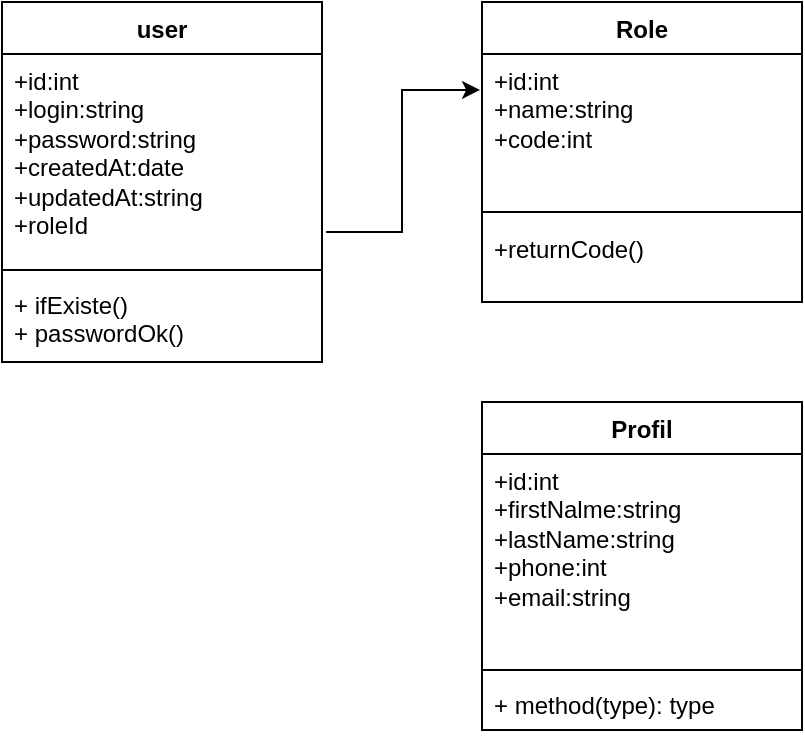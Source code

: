 <mxfile version="26.0.1">
  <diagram name="Page-1" id="LXkwv8Eleto9B9SRbuWE">
    <mxGraphModel dx="1221" dy="733" grid="1" gridSize="10" guides="1" tooltips="1" connect="1" arrows="1" fold="1" page="1" pageScale="1" pageWidth="827" pageHeight="1169" math="0" shadow="0">
      <root>
        <mxCell id="0" />
        <mxCell id="1" parent="0" />
        <mxCell id="fxOWRYQQargrTOBfE-RS-1" value="user" style="swimlane;fontStyle=1;align=center;verticalAlign=top;childLayout=stackLayout;horizontal=1;startSize=26;horizontalStack=0;resizeParent=1;resizeParentMax=0;resizeLast=0;collapsible=1;marginBottom=0;whiteSpace=wrap;html=1;" vertex="1" parent="1">
          <mxGeometry x="80" y="40" width="160" height="180" as="geometry" />
        </mxCell>
        <mxCell id="fxOWRYQQargrTOBfE-RS-2" value="&lt;div&gt;+id:int&lt;/div&gt;&lt;div&gt;+login:string&lt;/div&gt;&lt;div&gt;+password:string&lt;/div&gt;&lt;div&gt;+createdAt:date&lt;/div&gt;&lt;div&gt;+updatedAt:string&lt;br&gt;&lt;/div&gt;&lt;div&gt;+roleId&lt;br&gt;&lt;/div&gt;" style="text;strokeColor=none;fillColor=none;align=left;verticalAlign=top;spacingLeft=4;spacingRight=4;overflow=hidden;rotatable=0;points=[[0,0.5],[1,0.5]];portConstraint=eastwest;whiteSpace=wrap;html=1;" vertex="1" parent="fxOWRYQQargrTOBfE-RS-1">
          <mxGeometry y="26" width="160" height="104" as="geometry" />
        </mxCell>
        <mxCell id="fxOWRYQQargrTOBfE-RS-3" value="" style="line;strokeWidth=1;fillColor=none;align=left;verticalAlign=middle;spacingTop=-1;spacingLeft=3;spacingRight=3;rotatable=0;labelPosition=right;points=[];portConstraint=eastwest;strokeColor=inherit;" vertex="1" parent="fxOWRYQQargrTOBfE-RS-1">
          <mxGeometry y="130" width="160" height="8" as="geometry" />
        </mxCell>
        <mxCell id="fxOWRYQQargrTOBfE-RS-4" value="&lt;div&gt;+ ifExiste()&lt;/div&gt;&lt;div&gt;+ passwordOk()&lt;/div&gt;&lt;div&gt;&lt;br&gt;&lt;/div&gt;" style="text;strokeColor=none;fillColor=none;align=left;verticalAlign=top;spacingLeft=4;spacingRight=4;overflow=hidden;rotatable=0;points=[[0,0.5],[1,0.5]];portConstraint=eastwest;whiteSpace=wrap;html=1;" vertex="1" parent="fxOWRYQQargrTOBfE-RS-1">
          <mxGeometry y="138" width="160" height="42" as="geometry" />
        </mxCell>
        <mxCell id="fxOWRYQQargrTOBfE-RS-15" value="Role" style="swimlane;fontStyle=1;align=center;verticalAlign=top;childLayout=stackLayout;horizontal=1;startSize=26;horizontalStack=0;resizeParent=1;resizeParentMax=0;resizeLast=0;collapsible=1;marginBottom=0;whiteSpace=wrap;html=1;" vertex="1" parent="1">
          <mxGeometry x="320" y="40" width="160" height="150" as="geometry" />
        </mxCell>
        <mxCell id="fxOWRYQQargrTOBfE-RS-16" value="&lt;div&gt;+id:int&lt;/div&gt;&lt;div&gt;+name:string&lt;/div&gt;&lt;div&gt;+code:int&lt;br&gt;&lt;/div&gt;" style="text;strokeColor=none;fillColor=none;align=left;verticalAlign=top;spacingLeft=4;spacingRight=4;overflow=hidden;rotatable=0;points=[[0,0.5],[1,0.5]];portConstraint=eastwest;whiteSpace=wrap;html=1;" vertex="1" parent="fxOWRYQQargrTOBfE-RS-15">
          <mxGeometry y="26" width="160" height="74" as="geometry" />
        </mxCell>
        <mxCell id="fxOWRYQQargrTOBfE-RS-17" value="" style="line;strokeWidth=1;fillColor=none;align=left;verticalAlign=middle;spacingTop=-1;spacingLeft=3;spacingRight=3;rotatable=0;labelPosition=right;points=[];portConstraint=eastwest;strokeColor=inherit;" vertex="1" parent="fxOWRYQQargrTOBfE-RS-15">
          <mxGeometry y="100" width="160" height="10" as="geometry" />
        </mxCell>
        <mxCell id="fxOWRYQQargrTOBfE-RS-18" value="+returnCode()" style="text;strokeColor=none;fillColor=none;align=left;verticalAlign=top;spacingLeft=4;spacingRight=4;overflow=hidden;rotatable=0;points=[[0,0.5],[1,0.5]];portConstraint=eastwest;whiteSpace=wrap;html=1;" vertex="1" parent="fxOWRYQQargrTOBfE-RS-15">
          <mxGeometry y="110" width="160" height="40" as="geometry" />
        </mxCell>
        <mxCell id="fxOWRYQQargrTOBfE-RS-19" style="edgeStyle=orthogonalEdgeStyle;rounded=0;orthogonalLoop=1;jettySize=auto;html=1;exitX=1.013;exitY=0.856;exitDx=0;exitDy=0;entryX=-0.006;entryY=0.243;entryDx=0;entryDy=0;entryPerimeter=0;exitPerimeter=0;" edge="1" parent="1" source="fxOWRYQQargrTOBfE-RS-2" target="fxOWRYQQargrTOBfE-RS-16">
          <mxGeometry relative="1" as="geometry" />
        </mxCell>
        <mxCell id="fxOWRYQQargrTOBfE-RS-20" value="Profil" style="swimlane;fontStyle=1;align=center;verticalAlign=top;childLayout=stackLayout;horizontal=1;startSize=26;horizontalStack=0;resizeParent=1;resizeParentMax=0;resizeLast=0;collapsible=1;marginBottom=0;whiteSpace=wrap;html=1;" vertex="1" parent="1">
          <mxGeometry x="320" y="240" width="160" height="164" as="geometry" />
        </mxCell>
        <mxCell id="fxOWRYQQargrTOBfE-RS-21" value="&lt;div&gt;+id:int&lt;/div&gt;&lt;div&gt;+firstNalme:string&lt;/div&gt;&lt;div&gt;+lastName:string&lt;/div&gt;&lt;div&gt;+phone:int&lt;/div&gt;&lt;div&gt;+email:string&lt;/div&gt;&lt;div&gt;&lt;br&gt;&lt;/div&gt;" style="text;strokeColor=none;fillColor=none;align=left;verticalAlign=top;spacingLeft=4;spacingRight=4;overflow=hidden;rotatable=0;points=[[0,0.5],[1,0.5]];portConstraint=eastwest;whiteSpace=wrap;html=1;" vertex="1" parent="fxOWRYQQargrTOBfE-RS-20">
          <mxGeometry y="26" width="160" height="104" as="geometry" />
        </mxCell>
        <mxCell id="fxOWRYQQargrTOBfE-RS-22" value="" style="line;strokeWidth=1;fillColor=none;align=left;verticalAlign=middle;spacingTop=-1;spacingLeft=3;spacingRight=3;rotatable=0;labelPosition=right;points=[];portConstraint=eastwest;strokeColor=inherit;" vertex="1" parent="fxOWRYQQargrTOBfE-RS-20">
          <mxGeometry y="130" width="160" height="8" as="geometry" />
        </mxCell>
        <mxCell id="fxOWRYQQargrTOBfE-RS-23" value="+ method(type): type" style="text;strokeColor=none;fillColor=none;align=left;verticalAlign=top;spacingLeft=4;spacingRight=4;overflow=hidden;rotatable=0;points=[[0,0.5],[1,0.5]];portConstraint=eastwest;whiteSpace=wrap;html=1;" vertex="1" parent="fxOWRYQQargrTOBfE-RS-20">
          <mxGeometry y="138" width="160" height="26" as="geometry" />
        </mxCell>
      </root>
    </mxGraphModel>
  </diagram>
</mxfile>
